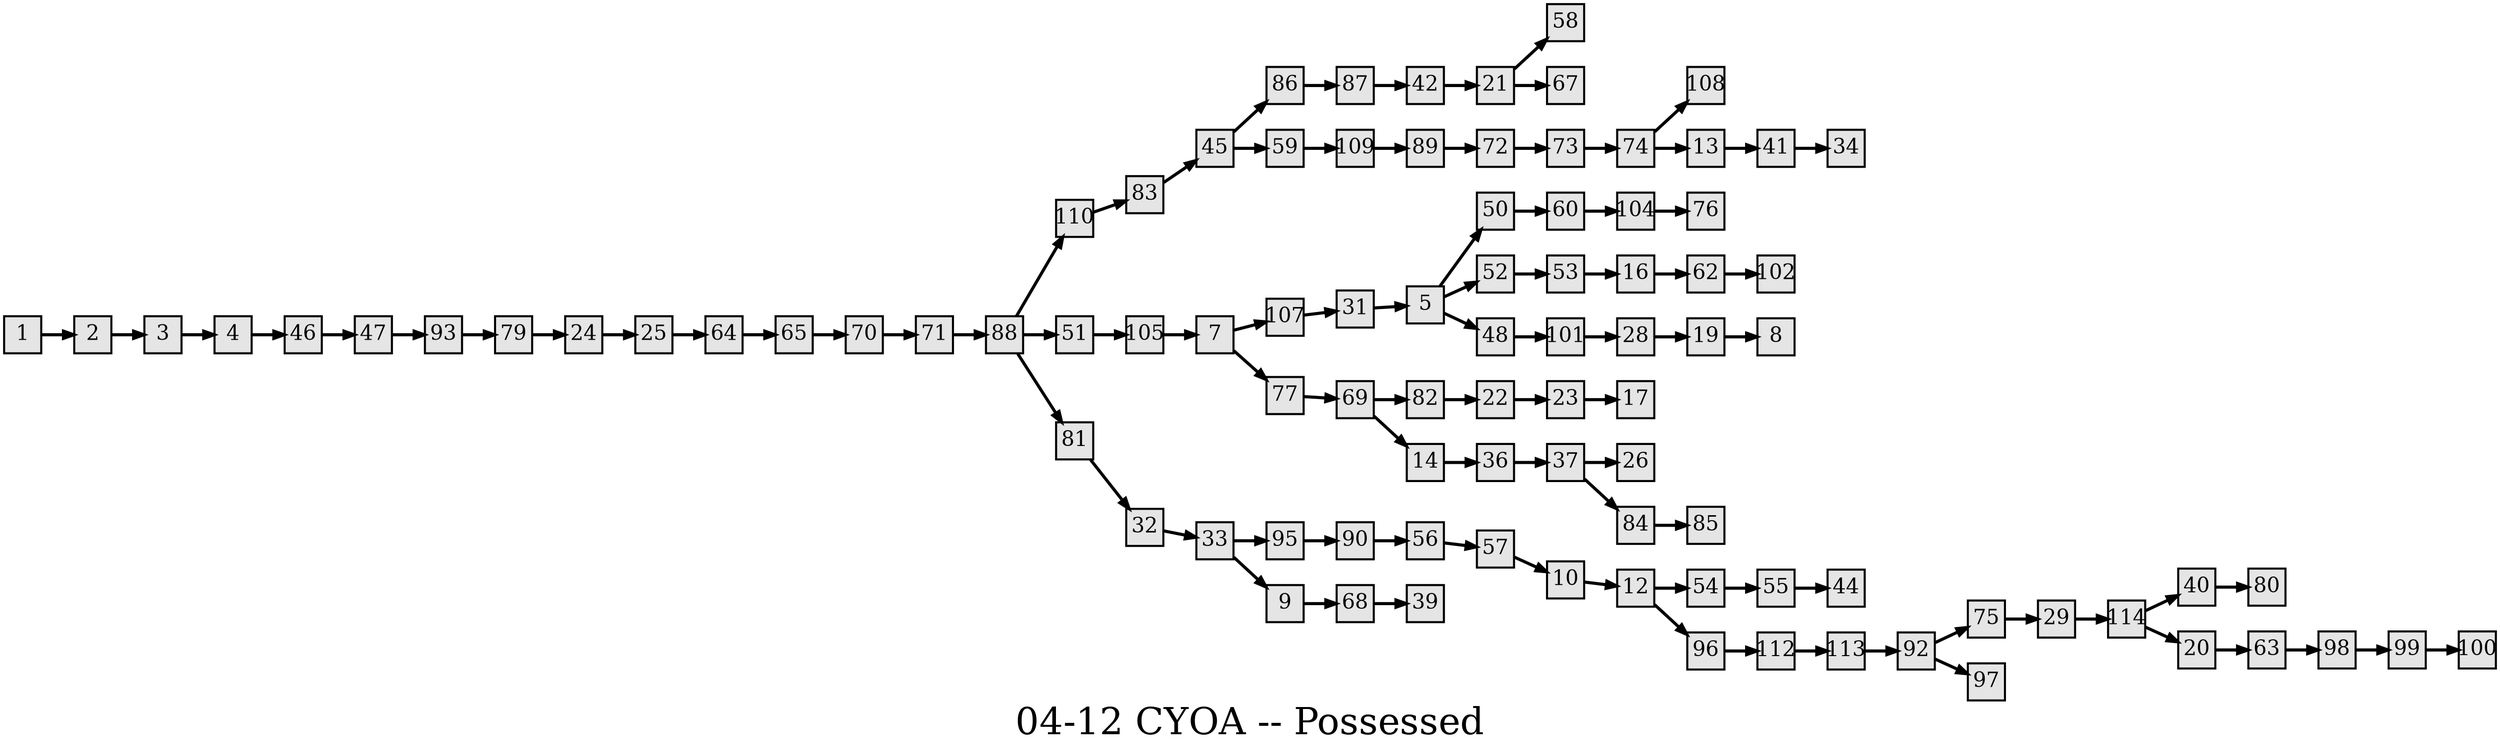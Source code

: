 digraph g{
  graph [ label="04-12 CYOA -- Possessed" rankdir=LR, ordering=out, fontsize=36, nodesep="0.35", ranksep="0.45"];
  node  [shape=rect, penwidth=2, fontsize=20, style=filled, fillcolor=grey90, margin="0,0", labelfloat=true, regular=true, fixedsize=true];
  edge  [labelfloat=true, penwidth=3, fontsize=12];

  1 -> 2;
  2 -> 3;
  3 -> 4;
  4 -> 46;
  5 -> 50;
  5 -> 52;
  5 -> 48;
  7 -> 107;
  7 -> 77;
  9 -> 68;
  10 -> 12;
  12 -> 54;
  12 -> 96;
  13 -> 41;
  14 -> 36;
  16 -> 62;
  19 -> 8;
  20 -> 63;
  21 -> 58;
  21 -> 67;
  22 -> 23;
  23 -> 17;
  24 -> 25;
  25 -> 64;
  28 -> 19;
  29 -> 114;
  31 -> 5;
  32 -> 33;
  33 -> 95;
  33 -> 9;
  36 -> 37;
  37 -> 26;
  37 -> 84;
  40 -> 80;
  41 -> 34;
  42 -> 21;
  45 -> 86;
  45 -> 59;
  46 -> 47;
  47 -> 93;
  48 -> 101;
  50 -> 60;
  51 -> 105;
  52 -> 53;
  53 -> 16;
  54 -> 55;
  55 -> 44;
  56 -> 57;
  57 -> 10;
  59 -> 109;
  60 -> 104;
  62 -> 102;
  63 -> 98;
  64 -> 65;
  65 -> 70;
  68 -> 39;
  69 -> 82;
  69 -> 14;
  70 -> 71;
  71 -> 88;
  72 -> 73;
  73 -> 74;
  74 -> 108;
  74 -> 13;
  75 -> 29;
  77 -> 69;
  79 -> 24;
  81 -> 32;
  82 -> 22;
  83 -> 45;
  84 -> 85;
  86 -> 87;
  87 -> 42;
  88 -> 110;
  88 -> 51;
  88 -> 81;
  89 -> 72;
  90 -> 56;
  92 -> 75;
  92 -> 97;
  93 -> 79;
  95 -> 90;
  96 -> 112;
  98 -> 99;
  99 -> 100;
  101 -> 28;
  104 -> 76;
  105 -> 7;
  107 -> 31;
  109 -> 89;
  110 -> 83;
  112 -> 113;
  113 -> 92;
  114 -> 40;
  114 -> 20;
}

